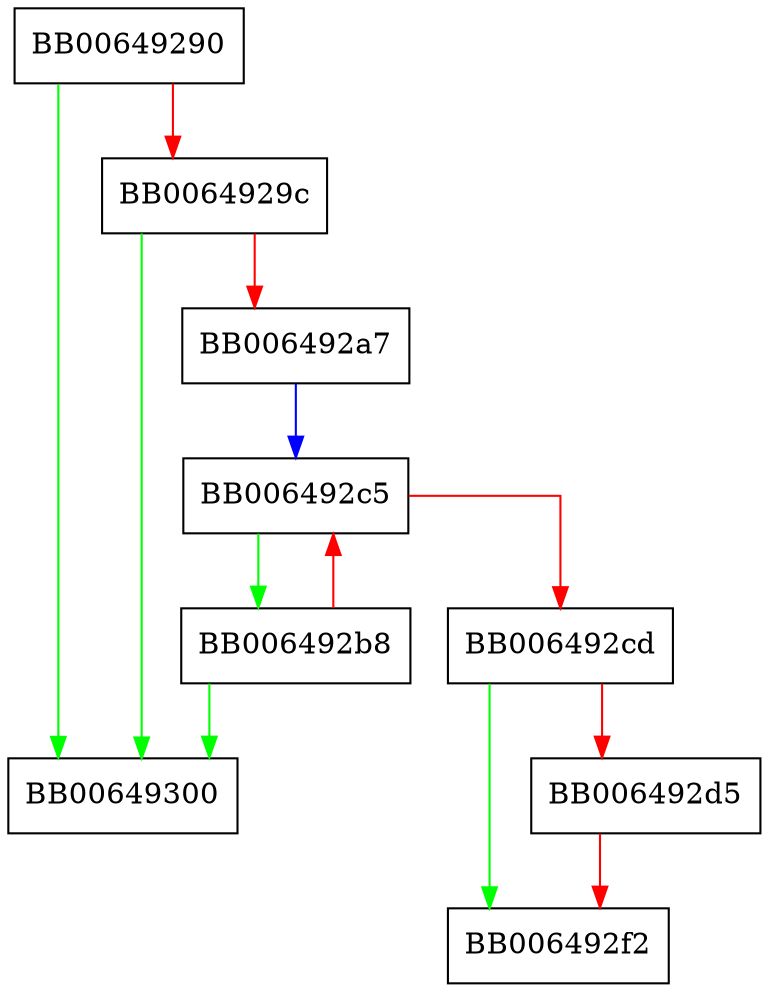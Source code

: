 digraph OPENSSL_sk_delete_ptr {
  node [shape="box"];
  graph [splines=ortho];
  BB00649290 -> BB00649300 [color="green"];
  BB00649290 -> BB0064929c [color="red"];
  BB0064929c -> BB00649300 [color="green"];
  BB0064929c -> BB006492a7 [color="red"];
  BB006492a7 -> BB006492c5 [color="blue"];
  BB006492b8 -> BB00649300 [color="green"];
  BB006492b8 -> BB006492c5 [color="red"];
  BB006492c5 -> BB006492b8 [color="green"];
  BB006492c5 -> BB006492cd [color="red"];
  BB006492cd -> BB006492f2 [color="green"];
  BB006492cd -> BB006492d5 [color="red"];
  BB006492d5 -> BB006492f2 [color="red"];
}